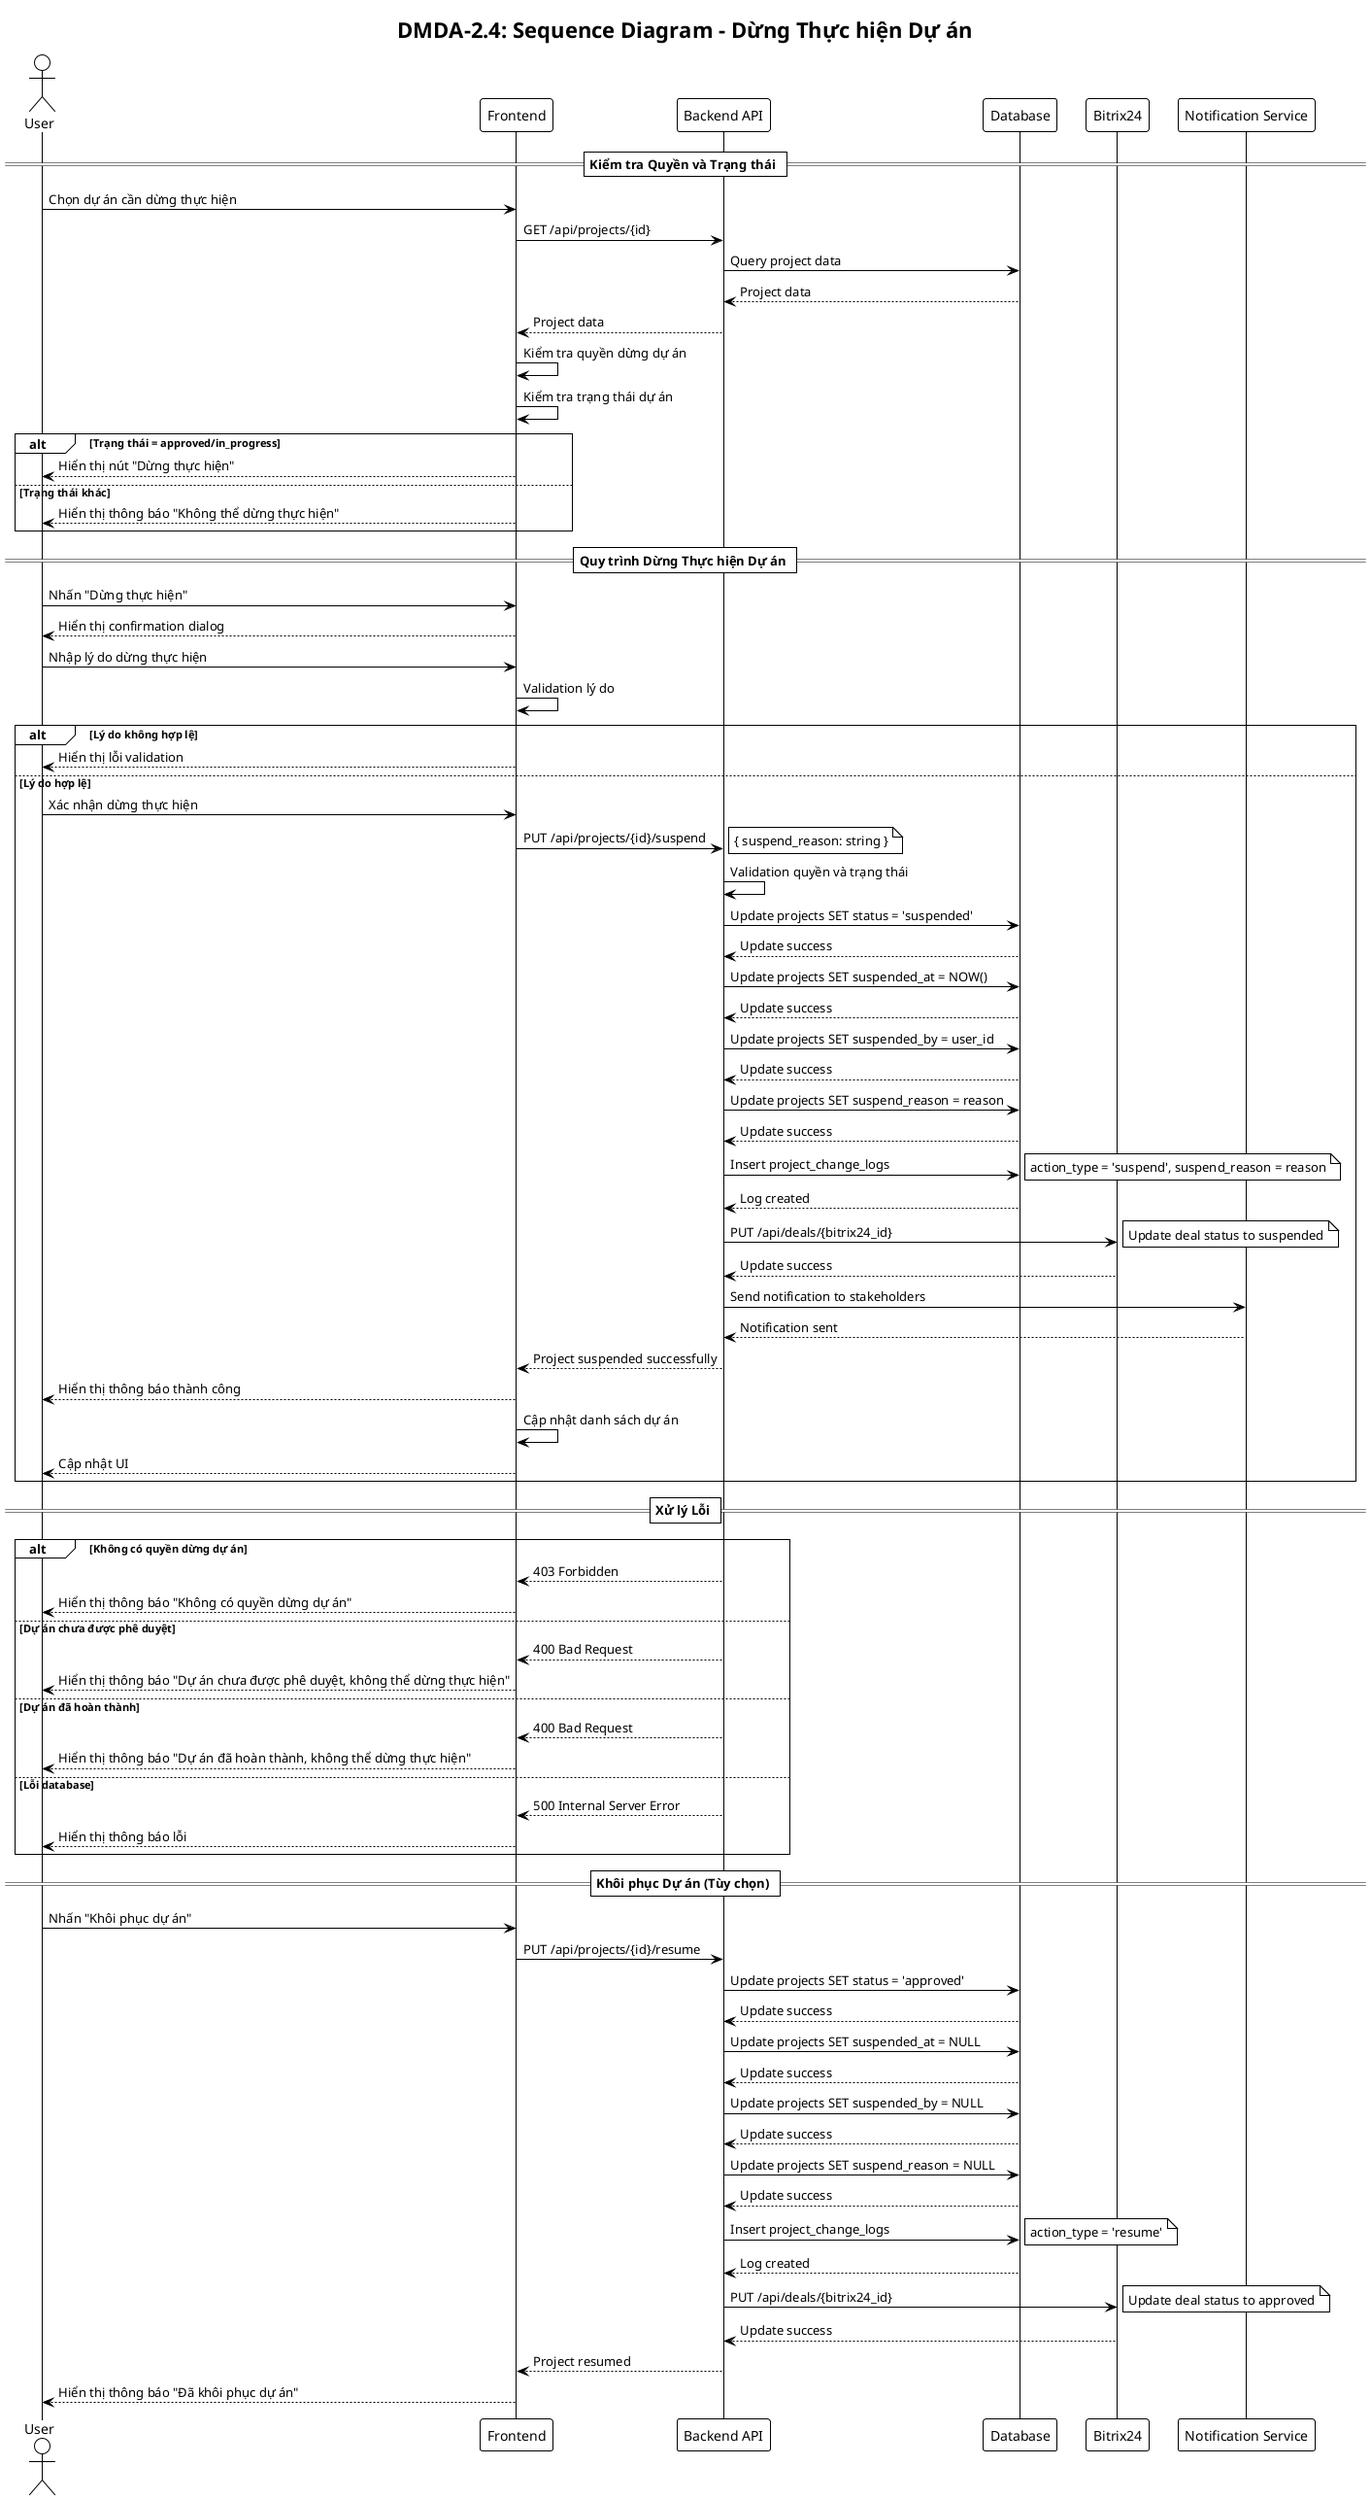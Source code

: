 @startuml DMDA-2.4 Sequence Diagram
!theme plain
skinparam sequenceFontSize 12

title DMDA-2.4: Sequence Diagram - Dừng Thực hiện Dự án

actor User as U
participant "Frontend" as F
participant "Backend API" as B
participant "Database" as D
participant "Bitrix24" as B24
participant "Notification Service" as N

== Kiểm tra Quyền và Trạng thái ==

U -> F: Chọn dự án cần dừng thực hiện
F -> B: GET /api/projects/{id}
B -> D: Query project data
D --> B: Project data
B --> F: Project data

F -> F: Kiểm tra quyền dừng dự án
F -> F: Kiểm tra trạng thái dự án

alt Trạng thái = approved/in_progress
    F --> U: Hiển thị nút "Dừng thực hiện"
else Trạng thái khác
    F --> U: Hiển thị thông báo "Không thể dừng thực hiện"
end

== Quy trình Dừng Thực hiện Dự án ==

U -> F: Nhấn "Dừng thực hiện"
F --> U: Hiển thị confirmation dialog

U -> F: Nhập lý do dừng thực hiện
F -> F: Validation lý do

alt Lý do không hợp lệ
    F --> U: Hiển thị lỗi validation
else Lý do hợp lệ
    U -> F: Xác nhận dừng thực hiện
    F -> B: PUT /api/projects/{id}/suspend
    note right: { suspend_reason: string }
    
    B -> B: Validation quyền và trạng thái
    B -> D: Update projects SET status = 'suspended'
    D --> B: Update success
    B -> D: Update projects SET suspended_at = NOW()
    D --> B: Update success
    B -> D: Update projects SET suspended_by = user_id
    D --> B: Update success
    B -> D: Update projects SET suspend_reason = reason
    D --> B: Update success
    
    B -> D: Insert project_change_logs
    note right: action_type = 'suspend', suspend_reason = reason
    D --> B: Log created
    
    B -> B24: PUT /api/deals/{bitrix24_id}
    note right: Update deal status to suspended
    B24 --> B: Update success
    
    B -> N: Send notification to stakeholders
    N --> B: Notification sent
    
    B --> F: Project suspended successfully
    F --> U: Hiển thị thông báo thành công
    F -> F: Cập nhật danh sách dự án
    F --> U: Cập nhật UI
end

== Xử lý Lỗi ==

alt Không có quyền dừng dự án
    B --> F: 403 Forbidden
    F --> U: Hiển thị thông báo "Không có quyền dừng dự án"
else Dự án chưa được phê duyệt
    B --> F: 400 Bad Request
    F --> U: Hiển thị thông báo "Dự án chưa được phê duyệt, không thể dừng thực hiện"
else Dự án đã hoàn thành
    B --> F: 400 Bad Request
    F --> U: Hiển thị thông báo "Dự án đã hoàn thành, không thể dừng thực hiện"
else Lỗi database
    B --> F: 500 Internal Server Error
    F --> U: Hiển thị thông báo lỗi
end

== Khôi phục Dự án (Tùy chọn) ==

U -> F: Nhấn "Khôi phục dự án"
F -> B: PUT /api/projects/{id}/resume
B -> D: Update projects SET status = 'approved'
D --> B: Update success
B -> D: Update projects SET suspended_at = NULL
D --> B: Update success
B -> D: Update projects SET suspended_by = NULL
D --> B: Update success
B -> D: Update projects SET suspend_reason = NULL
D --> B: Update success
B -> D: Insert project_change_logs
note right: action_type = 'resume'
D --> B: Log created
B -> B24: PUT /api/deals/{bitrix24_id}
note right: Update deal status to approved
B24 --> B: Update success
B --> F: Project resumed
F --> U: Hiển thị thông báo "Đã khôi phục dự án"

@enduml

